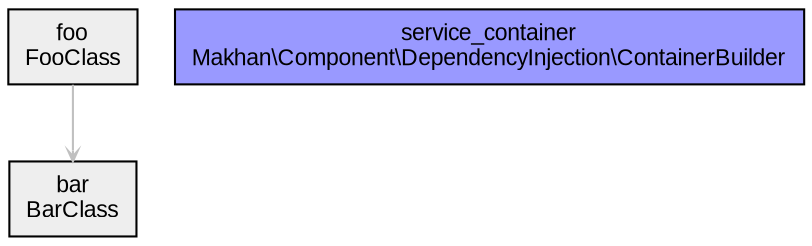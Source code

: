 digraph sc {
  ratio="compress"
  node [fontsize="11" fontname="Arial" shape="record"];
  edge [fontsize="9" fontname="Arial" color="grey" arrowhead="open" arrowsize="0.5"];

  node_foo [label="foo\nFooClass\n", shape=record, fillcolor="#eeeeee", style="filled"];
  node_bar [label="bar\nBarClass\n", shape=record, fillcolor="#eeeeee", style="filled"];
  node_service_container [label="service_container\nMakhan\\Component\\DependencyInjection\\ContainerBuilder\n", shape=record, fillcolor="#9999ff", style="filled"];
  node_foo -> node_bar [label="" style="filled"];
}
